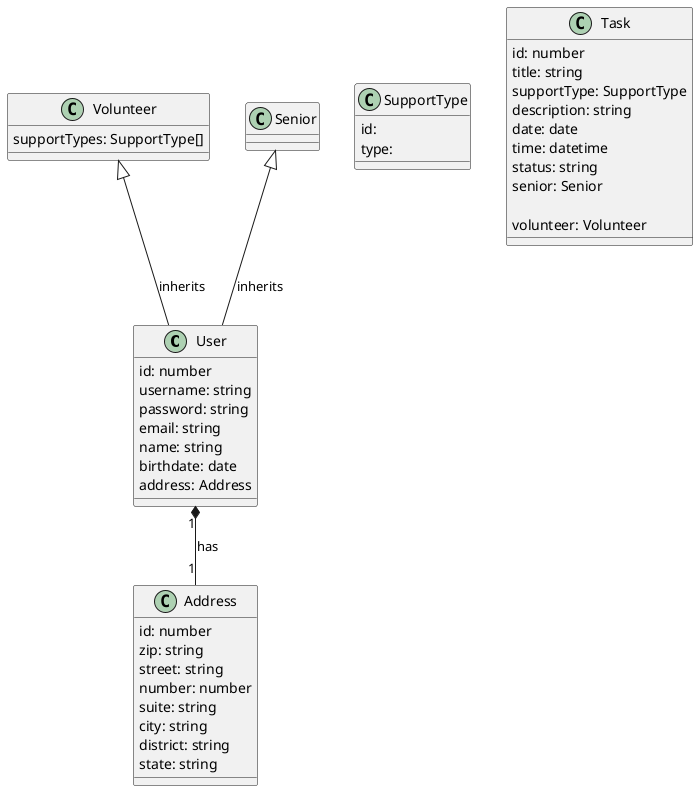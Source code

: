 @startuml
class User {
  id: number
  username: string
  password: string
  email: string
  name: string
  birthdate: date
  address: Address
}

class Address {
  id: number
  zip: string
  street: string
  number: number
  suite: string
  city: string
  district: string
  state: string
}

class SupportType {
 id:
 type:
}

class Volunteer {
 supportTypes: SupportType[]
}

class Senior {
}

class Task {
id: number
title: string
supportType: SupportType
description: string
date: date
time: datetime
status: string
senior: Senior

volunteer: Volunteer
}


User "1" *-- "1" Address : has
Volunteer <|-- User : inherits
Senior <|-- User : inherits
@enduml

